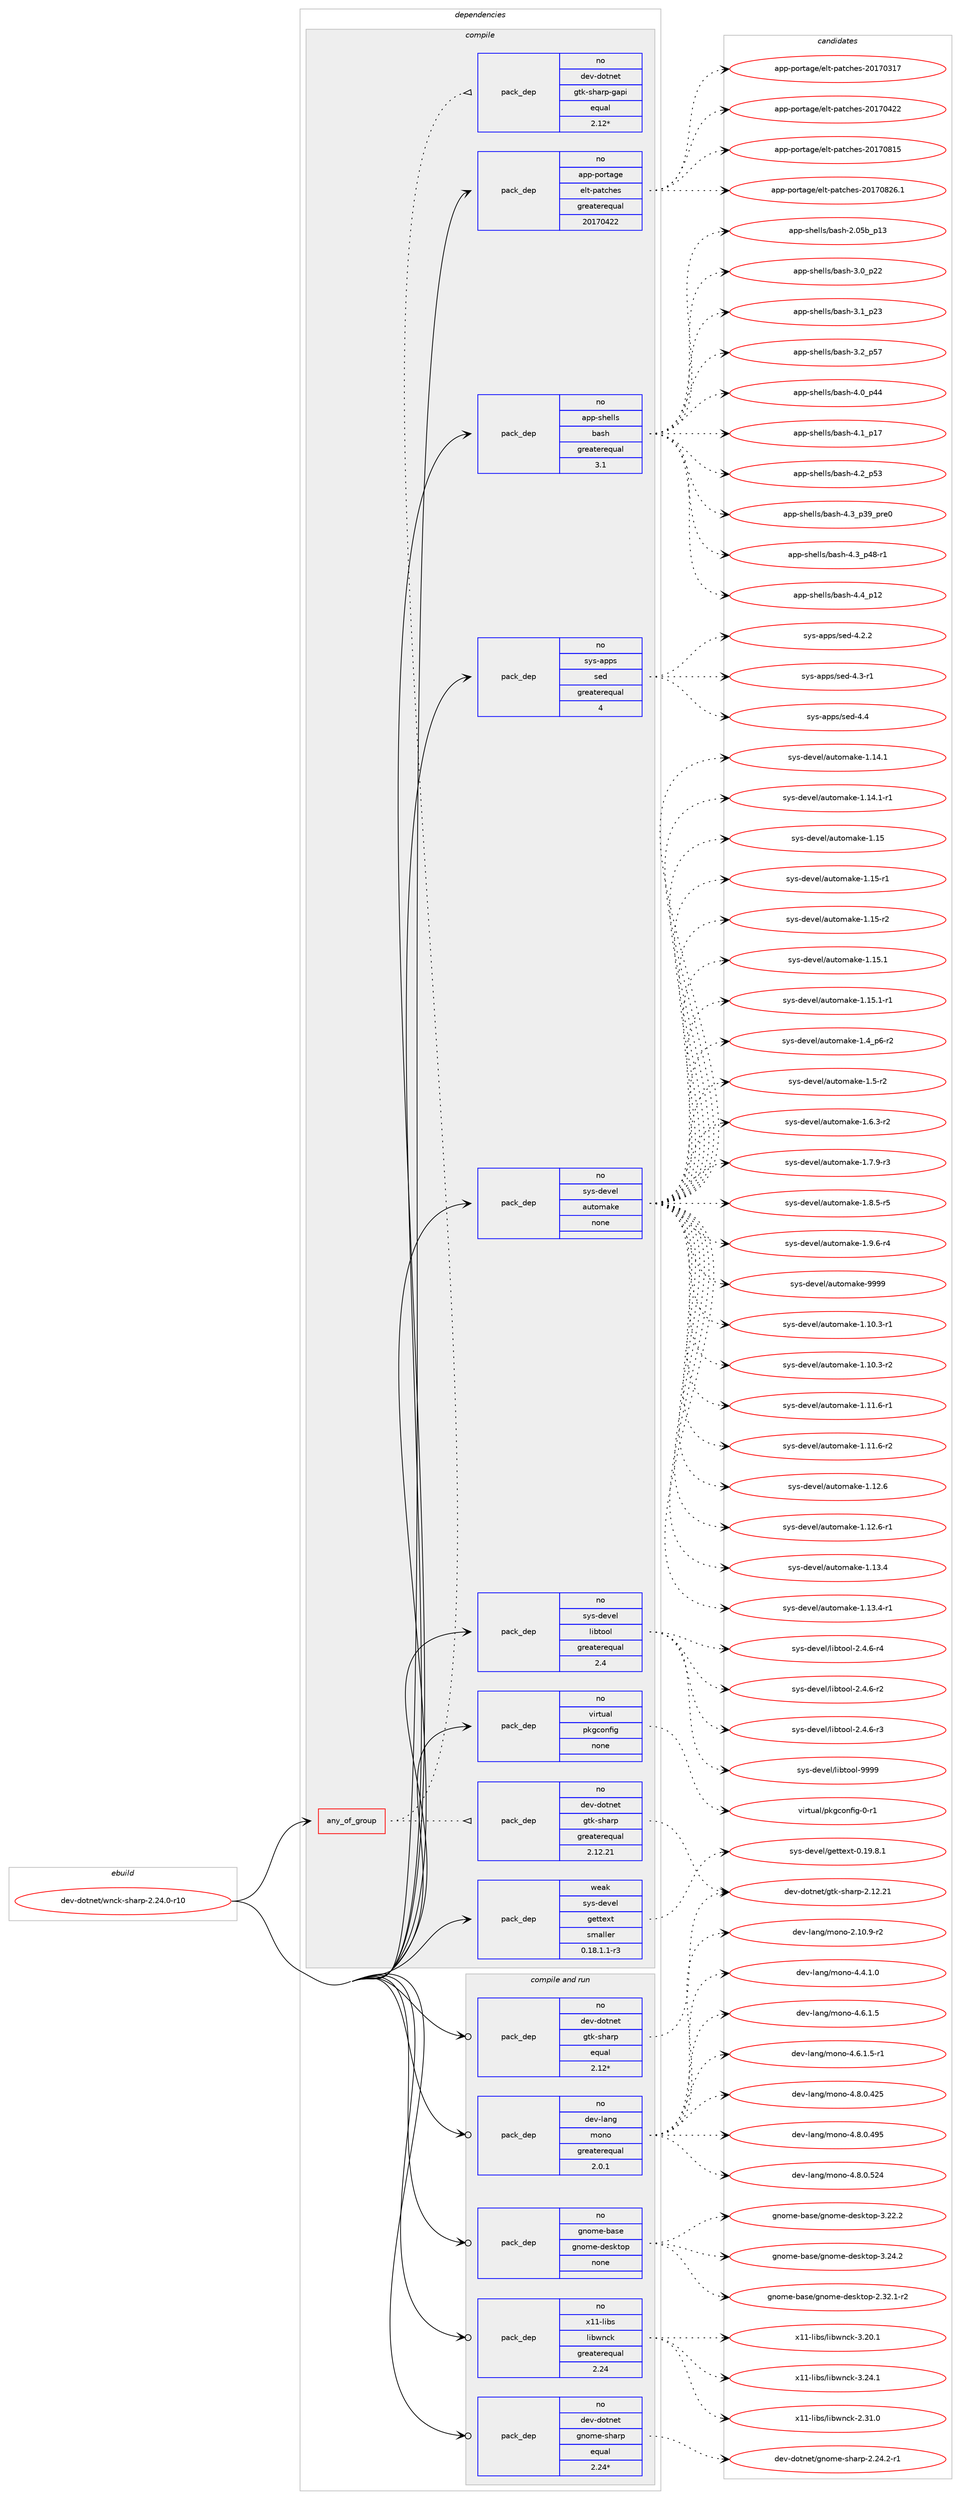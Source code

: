 digraph prolog {

# *************
# Graph options
# *************

newrank=true;
concentrate=true;
compound=true;
graph [rankdir=LR,fontname=Helvetica,fontsize=10,ranksep=1.5];#, ranksep=2.5, nodesep=0.2];
edge  [arrowhead=vee];
node  [fontname=Helvetica,fontsize=10];

# **********
# The ebuild
# **********

subgraph cluster_leftcol {
color=gray;
rank=same;
label=<<i>ebuild</i>>;
id [label="dev-dotnet/wnck-sharp-2.24.0-r10", color=red, width=4, href="../dev-dotnet/wnck-sharp-2.24.0-r10.svg"];
}

# ****************
# The dependencies
# ****************

subgraph cluster_midcol {
color=gray;
label=<<i>dependencies</i>>;
subgraph cluster_compile {
fillcolor="#eeeeee";
style=filled;
label=<<i>compile</i>>;
subgraph any1565 {
dependency71668 [label=<<TABLE BORDER="0" CELLBORDER="1" CELLSPACING="0" CELLPADDING="4"><TR><TD CELLPADDING="10">any_of_group</TD></TR></TABLE>>, shape=none, color=red];subgraph pack52598 {
dependency71669 [label=<<TABLE BORDER="0" CELLBORDER="1" CELLSPACING="0" CELLPADDING="4" WIDTH="220"><TR><TD ROWSPAN="6" CELLPADDING="30">pack_dep</TD></TR><TR><TD WIDTH="110">no</TD></TR><TR><TD>dev-dotnet</TD></TR><TR><TD>gtk-sharp</TD></TR><TR><TD>greaterequal</TD></TR><TR><TD>2.12.21</TD></TR></TABLE>>, shape=none, color=blue];
}
dependency71668:e -> dependency71669:w [weight=20,style="dotted",arrowhead="oinv"];
subgraph pack52599 {
dependency71670 [label=<<TABLE BORDER="0" CELLBORDER="1" CELLSPACING="0" CELLPADDING="4" WIDTH="220"><TR><TD ROWSPAN="6" CELLPADDING="30">pack_dep</TD></TR><TR><TD WIDTH="110">no</TD></TR><TR><TD>dev-dotnet</TD></TR><TR><TD>gtk-sharp-gapi</TD></TR><TR><TD>equal</TD></TR><TR><TD>2.12*</TD></TR></TABLE>>, shape=none, color=blue];
}
dependency71668:e -> dependency71670:w [weight=20,style="dotted",arrowhead="oinv"];
}
id:e -> dependency71668:w [weight=20,style="solid",arrowhead="vee"];
subgraph pack52600 {
dependency71671 [label=<<TABLE BORDER="0" CELLBORDER="1" CELLSPACING="0" CELLPADDING="4" WIDTH="220"><TR><TD ROWSPAN="6" CELLPADDING="30">pack_dep</TD></TR><TR><TD WIDTH="110">no</TD></TR><TR><TD>app-portage</TD></TR><TR><TD>elt-patches</TD></TR><TR><TD>greaterequal</TD></TR><TR><TD>20170422</TD></TR></TABLE>>, shape=none, color=blue];
}
id:e -> dependency71671:w [weight=20,style="solid",arrowhead="vee"];
subgraph pack52601 {
dependency71672 [label=<<TABLE BORDER="0" CELLBORDER="1" CELLSPACING="0" CELLPADDING="4" WIDTH="220"><TR><TD ROWSPAN="6" CELLPADDING="30">pack_dep</TD></TR><TR><TD WIDTH="110">no</TD></TR><TR><TD>app-shells</TD></TR><TR><TD>bash</TD></TR><TR><TD>greaterequal</TD></TR><TR><TD>3.1</TD></TR></TABLE>>, shape=none, color=blue];
}
id:e -> dependency71672:w [weight=20,style="solid",arrowhead="vee"];
subgraph pack52602 {
dependency71673 [label=<<TABLE BORDER="0" CELLBORDER="1" CELLSPACING="0" CELLPADDING="4" WIDTH="220"><TR><TD ROWSPAN="6" CELLPADDING="30">pack_dep</TD></TR><TR><TD WIDTH="110">no</TD></TR><TR><TD>sys-apps</TD></TR><TR><TD>sed</TD></TR><TR><TD>greaterequal</TD></TR><TR><TD>4</TD></TR></TABLE>>, shape=none, color=blue];
}
id:e -> dependency71673:w [weight=20,style="solid",arrowhead="vee"];
subgraph pack52603 {
dependency71674 [label=<<TABLE BORDER="0" CELLBORDER="1" CELLSPACING="0" CELLPADDING="4" WIDTH="220"><TR><TD ROWSPAN="6" CELLPADDING="30">pack_dep</TD></TR><TR><TD WIDTH="110">no</TD></TR><TR><TD>sys-devel</TD></TR><TR><TD>automake</TD></TR><TR><TD>none</TD></TR><TR><TD></TD></TR></TABLE>>, shape=none, color=blue];
}
id:e -> dependency71674:w [weight=20,style="solid",arrowhead="vee"];
subgraph pack52604 {
dependency71675 [label=<<TABLE BORDER="0" CELLBORDER="1" CELLSPACING="0" CELLPADDING="4" WIDTH="220"><TR><TD ROWSPAN="6" CELLPADDING="30">pack_dep</TD></TR><TR><TD WIDTH="110">no</TD></TR><TR><TD>sys-devel</TD></TR><TR><TD>libtool</TD></TR><TR><TD>greaterequal</TD></TR><TR><TD>2.4</TD></TR></TABLE>>, shape=none, color=blue];
}
id:e -> dependency71675:w [weight=20,style="solid",arrowhead="vee"];
subgraph pack52605 {
dependency71676 [label=<<TABLE BORDER="0" CELLBORDER="1" CELLSPACING="0" CELLPADDING="4" WIDTH="220"><TR><TD ROWSPAN="6" CELLPADDING="30">pack_dep</TD></TR><TR><TD WIDTH="110">no</TD></TR><TR><TD>virtual</TD></TR><TR><TD>pkgconfig</TD></TR><TR><TD>none</TD></TR><TR><TD></TD></TR></TABLE>>, shape=none, color=blue];
}
id:e -> dependency71676:w [weight=20,style="solid",arrowhead="vee"];
subgraph pack52606 {
dependency71677 [label=<<TABLE BORDER="0" CELLBORDER="1" CELLSPACING="0" CELLPADDING="4" WIDTH="220"><TR><TD ROWSPAN="6" CELLPADDING="30">pack_dep</TD></TR><TR><TD WIDTH="110">weak</TD></TR><TR><TD>sys-devel</TD></TR><TR><TD>gettext</TD></TR><TR><TD>smaller</TD></TR><TR><TD>0.18.1.1-r3</TD></TR></TABLE>>, shape=none, color=blue];
}
id:e -> dependency71677:w [weight=20,style="solid",arrowhead="vee"];
}
subgraph cluster_compileandrun {
fillcolor="#eeeeee";
style=filled;
label=<<i>compile and run</i>>;
subgraph pack52607 {
dependency71678 [label=<<TABLE BORDER="0" CELLBORDER="1" CELLSPACING="0" CELLPADDING="4" WIDTH="220"><TR><TD ROWSPAN="6" CELLPADDING="30">pack_dep</TD></TR><TR><TD WIDTH="110">no</TD></TR><TR><TD>dev-dotnet</TD></TR><TR><TD>gnome-sharp</TD></TR><TR><TD>equal</TD></TR><TR><TD>2.24*</TD></TR></TABLE>>, shape=none, color=blue];
}
id:e -> dependency71678:w [weight=20,style="solid",arrowhead="odotvee"];
subgraph pack52608 {
dependency71679 [label=<<TABLE BORDER="0" CELLBORDER="1" CELLSPACING="0" CELLPADDING="4" WIDTH="220"><TR><TD ROWSPAN="6" CELLPADDING="30">pack_dep</TD></TR><TR><TD WIDTH="110">no</TD></TR><TR><TD>dev-dotnet</TD></TR><TR><TD>gtk-sharp</TD></TR><TR><TD>equal</TD></TR><TR><TD>2.12*</TD></TR></TABLE>>, shape=none, color=blue];
}
id:e -> dependency71679:w [weight=20,style="solid",arrowhead="odotvee"];
subgraph pack52609 {
dependency71680 [label=<<TABLE BORDER="0" CELLBORDER="1" CELLSPACING="0" CELLPADDING="4" WIDTH="220"><TR><TD ROWSPAN="6" CELLPADDING="30">pack_dep</TD></TR><TR><TD WIDTH="110">no</TD></TR><TR><TD>dev-lang</TD></TR><TR><TD>mono</TD></TR><TR><TD>greaterequal</TD></TR><TR><TD>2.0.1</TD></TR></TABLE>>, shape=none, color=blue];
}
id:e -> dependency71680:w [weight=20,style="solid",arrowhead="odotvee"];
subgraph pack52610 {
dependency71681 [label=<<TABLE BORDER="0" CELLBORDER="1" CELLSPACING="0" CELLPADDING="4" WIDTH="220"><TR><TD ROWSPAN="6" CELLPADDING="30">pack_dep</TD></TR><TR><TD WIDTH="110">no</TD></TR><TR><TD>gnome-base</TD></TR><TR><TD>gnome-desktop</TD></TR><TR><TD>none</TD></TR><TR><TD></TD></TR></TABLE>>, shape=none, color=blue];
}
id:e -> dependency71681:w [weight=20,style="solid",arrowhead="odotvee"];
subgraph pack52611 {
dependency71682 [label=<<TABLE BORDER="0" CELLBORDER="1" CELLSPACING="0" CELLPADDING="4" WIDTH="220"><TR><TD ROWSPAN="6" CELLPADDING="30">pack_dep</TD></TR><TR><TD WIDTH="110">no</TD></TR><TR><TD>x11-libs</TD></TR><TR><TD>libwnck</TD></TR><TR><TD>greaterequal</TD></TR><TR><TD>2.24</TD></TR></TABLE>>, shape=none, color=blue];
}
id:e -> dependency71682:w [weight=20,style="solid",arrowhead="odotvee"];
}
subgraph cluster_run {
fillcolor="#eeeeee";
style=filled;
label=<<i>run</i>>;
}
}

# **************
# The candidates
# **************

subgraph cluster_choices {
rank=same;
color=gray;
label=<<i>candidates</i>>;

subgraph choice52598 {
color=black;
nodesep=1;
choice100101118451001111161101011164710311610745115104971141124550464950465049 [label="dev-dotnet/gtk-sharp-2.12.21", color=red, width=4,href="../dev-dotnet/gtk-sharp-2.12.21.svg"];
dependency71669:e -> choice100101118451001111161101011164710311610745115104971141124550464950465049:w [style=dotted,weight="100"];
}
subgraph choice52599 {
color=black;
nodesep=1;
}
subgraph choice52600 {
color=black;
nodesep=1;
choice97112112451121111141169710310147101108116451129711699104101115455048495548514955 [label="app-portage/elt-patches-20170317", color=red, width=4,href="../app-portage/elt-patches-20170317.svg"];
choice97112112451121111141169710310147101108116451129711699104101115455048495548525050 [label="app-portage/elt-patches-20170422", color=red, width=4,href="../app-portage/elt-patches-20170422.svg"];
choice97112112451121111141169710310147101108116451129711699104101115455048495548564953 [label="app-portage/elt-patches-20170815", color=red, width=4,href="../app-portage/elt-patches-20170815.svg"];
choice971121124511211111411697103101471011081164511297116991041011154550484955485650544649 [label="app-portage/elt-patches-20170826.1", color=red, width=4,href="../app-portage/elt-patches-20170826.1.svg"];
dependency71671:e -> choice97112112451121111141169710310147101108116451129711699104101115455048495548514955:w [style=dotted,weight="100"];
dependency71671:e -> choice97112112451121111141169710310147101108116451129711699104101115455048495548525050:w [style=dotted,weight="100"];
dependency71671:e -> choice97112112451121111141169710310147101108116451129711699104101115455048495548564953:w [style=dotted,weight="100"];
dependency71671:e -> choice971121124511211111411697103101471011081164511297116991041011154550484955485650544649:w [style=dotted,weight="100"];
}
subgraph choice52601 {
color=black;
nodesep=1;
choice9711211245115104101108108115479897115104455046485398951124951 [label="app-shells/bash-2.05b_p13", color=red, width=4,href="../app-shells/bash-2.05b_p13.svg"];
choice971121124511510410110810811547989711510445514648951125050 [label="app-shells/bash-3.0_p22", color=red, width=4,href="../app-shells/bash-3.0_p22.svg"];
choice971121124511510410110810811547989711510445514649951125051 [label="app-shells/bash-3.1_p23", color=red, width=4,href="../app-shells/bash-3.1_p23.svg"];
choice971121124511510410110810811547989711510445514650951125355 [label="app-shells/bash-3.2_p57", color=red, width=4,href="../app-shells/bash-3.2_p57.svg"];
choice971121124511510410110810811547989711510445524648951125252 [label="app-shells/bash-4.0_p44", color=red, width=4,href="../app-shells/bash-4.0_p44.svg"];
choice971121124511510410110810811547989711510445524649951124955 [label="app-shells/bash-4.1_p17", color=red, width=4,href="../app-shells/bash-4.1_p17.svg"];
choice971121124511510410110810811547989711510445524650951125351 [label="app-shells/bash-4.2_p53", color=red, width=4,href="../app-shells/bash-4.2_p53.svg"];
choice9711211245115104101108108115479897115104455246519511251579511211410148 [label="app-shells/bash-4.3_p39_pre0", color=red, width=4,href="../app-shells/bash-4.3_p39_pre0.svg"];
choice9711211245115104101108108115479897115104455246519511252564511449 [label="app-shells/bash-4.3_p48-r1", color=red, width=4,href="../app-shells/bash-4.3_p48-r1.svg"];
choice971121124511510410110810811547989711510445524652951124950 [label="app-shells/bash-4.4_p12", color=red, width=4,href="../app-shells/bash-4.4_p12.svg"];
dependency71672:e -> choice9711211245115104101108108115479897115104455046485398951124951:w [style=dotted,weight="100"];
dependency71672:e -> choice971121124511510410110810811547989711510445514648951125050:w [style=dotted,weight="100"];
dependency71672:e -> choice971121124511510410110810811547989711510445514649951125051:w [style=dotted,weight="100"];
dependency71672:e -> choice971121124511510410110810811547989711510445514650951125355:w [style=dotted,weight="100"];
dependency71672:e -> choice971121124511510410110810811547989711510445524648951125252:w [style=dotted,weight="100"];
dependency71672:e -> choice971121124511510410110810811547989711510445524649951124955:w [style=dotted,weight="100"];
dependency71672:e -> choice971121124511510410110810811547989711510445524650951125351:w [style=dotted,weight="100"];
dependency71672:e -> choice9711211245115104101108108115479897115104455246519511251579511211410148:w [style=dotted,weight="100"];
dependency71672:e -> choice9711211245115104101108108115479897115104455246519511252564511449:w [style=dotted,weight="100"];
dependency71672:e -> choice971121124511510410110810811547989711510445524652951124950:w [style=dotted,weight="100"];
}
subgraph choice52602 {
color=black;
nodesep=1;
choice115121115459711211211547115101100455246504650 [label="sys-apps/sed-4.2.2", color=red, width=4,href="../sys-apps/sed-4.2.2.svg"];
choice115121115459711211211547115101100455246514511449 [label="sys-apps/sed-4.3-r1", color=red, width=4,href="../sys-apps/sed-4.3-r1.svg"];
choice11512111545971121121154711510110045524652 [label="sys-apps/sed-4.4", color=red, width=4,href="../sys-apps/sed-4.4.svg"];
dependency71673:e -> choice115121115459711211211547115101100455246504650:w [style=dotted,weight="100"];
dependency71673:e -> choice115121115459711211211547115101100455246514511449:w [style=dotted,weight="100"];
dependency71673:e -> choice11512111545971121121154711510110045524652:w [style=dotted,weight="100"];
}
subgraph choice52603 {
color=black;
nodesep=1;
choice11512111545100101118101108479711711611110997107101454946494846514511449 [label="sys-devel/automake-1.10.3-r1", color=red, width=4,href="../sys-devel/automake-1.10.3-r1.svg"];
choice11512111545100101118101108479711711611110997107101454946494846514511450 [label="sys-devel/automake-1.10.3-r2", color=red, width=4,href="../sys-devel/automake-1.10.3-r2.svg"];
choice11512111545100101118101108479711711611110997107101454946494946544511449 [label="sys-devel/automake-1.11.6-r1", color=red, width=4,href="../sys-devel/automake-1.11.6-r1.svg"];
choice11512111545100101118101108479711711611110997107101454946494946544511450 [label="sys-devel/automake-1.11.6-r2", color=red, width=4,href="../sys-devel/automake-1.11.6-r2.svg"];
choice1151211154510010111810110847971171161111099710710145494649504654 [label="sys-devel/automake-1.12.6", color=red, width=4,href="../sys-devel/automake-1.12.6.svg"];
choice11512111545100101118101108479711711611110997107101454946495046544511449 [label="sys-devel/automake-1.12.6-r1", color=red, width=4,href="../sys-devel/automake-1.12.6-r1.svg"];
choice1151211154510010111810110847971171161111099710710145494649514652 [label="sys-devel/automake-1.13.4", color=red, width=4,href="../sys-devel/automake-1.13.4.svg"];
choice11512111545100101118101108479711711611110997107101454946495146524511449 [label="sys-devel/automake-1.13.4-r1", color=red, width=4,href="../sys-devel/automake-1.13.4-r1.svg"];
choice1151211154510010111810110847971171161111099710710145494649524649 [label="sys-devel/automake-1.14.1", color=red, width=4,href="../sys-devel/automake-1.14.1.svg"];
choice11512111545100101118101108479711711611110997107101454946495246494511449 [label="sys-devel/automake-1.14.1-r1", color=red, width=4,href="../sys-devel/automake-1.14.1-r1.svg"];
choice115121115451001011181011084797117116111109971071014549464953 [label="sys-devel/automake-1.15", color=red, width=4,href="../sys-devel/automake-1.15.svg"];
choice1151211154510010111810110847971171161111099710710145494649534511449 [label="sys-devel/automake-1.15-r1", color=red, width=4,href="../sys-devel/automake-1.15-r1.svg"];
choice1151211154510010111810110847971171161111099710710145494649534511450 [label="sys-devel/automake-1.15-r2", color=red, width=4,href="../sys-devel/automake-1.15-r2.svg"];
choice1151211154510010111810110847971171161111099710710145494649534649 [label="sys-devel/automake-1.15.1", color=red, width=4,href="../sys-devel/automake-1.15.1.svg"];
choice11512111545100101118101108479711711611110997107101454946495346494511449 [label="sys-devel/automake-1.15.1-r1", color=red, width=4,href="../sys-devel/automake-1.15.1-r1.svg"];
choice115121115451001011181011084797117116111109971071014549465295112544511450 [label="sys-devel/automake-1.4_p6-r2", color=red, width=4,href="../sys-devel/automake-1.4_p6-r2.svg"];
choice11512111545100101118101108479711711611110997107101454946534511450 [label="sys-devel/automake-1.5-r2", color=red, width=4,href="../sys-devel/automake-1.5-r2.svg"];
choice115121115451001011181011084797117116111109971071014549465446514511450 [label="sys-devel/automake-1.6.3-r2", color=red, width=4,href="../sys-devel/automake-1.6.3-r2.svg"];
choice115121115451001011181011084797117116111109971071014549465546574511451 [label="sys-devel/automake-1.7.9-r3", color=red, width=4,href="../sys-devel/automake-1.7.9-r3.svg"];
choice115121115451001011181011084797117116111109971071014549465646534511453 [label="sys-devel/automake-1.8.5-r5", color=red, width=4,href="../sys-devel/automake-1.8.5-r5.svg"];
choice115121115451001011181011084797117116111109971071014549465746544511452 [label="sys-devel/automake-1.9.6-r4", color=red, width=4,href="../sys-devel/automake-1.9.6-r4.svg"];
choice115121115451001011181011084797117116111109971071014557575757 [label="sys-devel/automake-9999", color=red, width=4,href="../sys-devel/automake-9999.svg"];
dependency71674:e -> choice11512111545100101118101108479711711611110997107101454946494846514511449:w [style=dotted,weight="100"];
dependency71674:e -> choice11512111545100101118101108479711711611110997107101454946494846514511450:w [style=dotted,weight="100"];
dependency71674:e -> choice11512111545100101118101108479711711611110997107101454946494946544511449:w [style=dotted,weight="100"];
dependency71674:e -> choice11512111545100101118101108479711711611110997107101454946494946544511450:w [style=dotted,weight="100"];
dependency71674:e -> choice1151211154510010111810110847971171161111099710710145494649504654:w [style=dotted,weight="100"];
dependency71674:e -> choice11512111545100101118101108479711711611110997107101454946495046544511449:w [style=dotted,weight="100"];
dependency71674:e -> choice1151211154510010111810110847971171161111099710710145494649514652:w [style=dotted,weight="100"];
dependency71674:e -> choice11512111545100101118101108479711711611110997107101454946495146524511449:w [style=dotted,weight="100"];
dependency71674:e -> choice1151211154510010111810110847971171161111099710710145494649524649:w [style=dotted,weight="100"];
dependency71674:e -> choice11512111545100101118101108479711711611110997107101454946495246494511449:w [style=dotted,weight="100"];
dependency71674:e -> choice115121115451001011181011084797117116111109971071014549464953:w [style=dotted,weight="100"];
dependency71674:e -> choice1151211154510010111810110847971171161111099710710145494649534511449:w [style=dotted,weight="100"];
dependency71674:e -> choice1151211154510010111810110847971171161111099710710145494649534511450:w [style=dotted,weight="100"];
dependency71674:e -> choice1151211154510010111810110847971171161111099710710145494649534649:w [style=dotted,weight="100"];
dependency71674:e -> choice11512111545100101118101108479711711611110997107101454946495346494511449:w [style=dotted,weight="100"];
dependency71674:e -> choice115121115451001011181011084797117116111109971071014549465295112544511450:w [style=dotted,weight="100"];
dependency71674:e -> choice11512111545100101118101108479711711611110997107101454946534511450:w [style=dotted,weight="100"];
dependency71674:e -> choice115121115451001011181011084797117116111109971071014549465446514511450:w [style=dotted,weight="100"];
dependency71674:e -> choice115121115451001011181011084797117116111109971071014549465546574511451:w [style=dotted,weight="100"];
dependency71674:e -> choice115121115451001011181011084797117116111109971071014549465646534511453:w [style=dotted,weight="100"];
dependency71674:e -> choice115121115451001011181011084797117116111109971071014549465746544511452:w [style=dotted,weight="100"];
dependency71674:e -> choice115121115451001011181011084797117116111109971071014557575757:w [style=dotted,weight="100"];
}
subgraph choice52604 {
color=black;
nodesep=1;
choice1151211154510010111810110847108105981161111111084550465246544511450 [label="sys-devel/libtool-2.4.6-r2", color=red, width=4,href="../sys-devel/libtool-2.4.6-r2.svg"];
choice1151211154510010111810110847108105981161111111084550465246544511451 [label="sys-devel/libtool-2.4.6-r3", color=red, width=4,href="../sys-devel/libtool-2.4.6-r3.svg"];
choice1151211154510010111810110847108105981161111111084550465246544511452 [label="sys-devel/libtool-2.4.6-r4", color=red, width=4,href="../sys-devel/libtool-2.4.6-r4.svg"];
choice1151211154510010111810110847108105981161111111084557575757 [label="sys-devel/libtool-9999", color=red, width=4,href="../sys-devel/libtool-9999.svg"];
dependency71675:e -> choice1151211154510010111810110847108105981161111111084550465246544511450:w [style=dotted,weight="100"];
dependency71675:e -> choice1151211154510010111810110847108105981161111111084550465246544511451:w [style=dotted,weight="100"];
dependency71675:e -> choice1151211154510010111810110847108105981161111111084550465246544511452:w [style=dotted,weight="100"];
dependency71675:e -> choice1151211154510010111810110847108105981161111111084557575757:w [style=dotted,weight="100"];
}
subgraph choice52605 {
color=black;
nodesep=1;
choice11810511411611797108471121071039911111010210510345484511449 [label="virtual/pkgconfig-0-r1", color=red, width=4,href="../virtual/pkgconfig-0-r1.svg"];
dependency71676:e -> choice11810511411611797108471121071039911111010210510345484511449:w [style=dotted,weight="100"];
}
subgraph choice52606 {
color=black;
nodesep=1;
choice1151211154510010111810110847103101116116101120116454846495746564649 [label="sys-devel/gettext-0.19.8.1", color=red, width=4,href="../sys-devel/gettext-0.19.8.1.svg"];
dependency71677:e -> choice1151211154510010111810110847103101116116101120116454846495746564649:w [style=dotted,weight="100"];
}
subgraph choice52607 {
color=black;
nodesep=1;
choice10010111845100111116110101116471031101111091014511510497114112455046505246504511449 [label="dev-dotnet/gnome-sharp-2.24.2-r1", color=red, width=4,href="../dev-dotnet/gnome-sharp-2.24.2-r1.svg"];
dependency71678:e -> choice10010111845100111116110101116471031101111091014511510497114112455046505246504511449:w [style=dotted,weight="100"];
}
subgraph choice52608 {
color=black;
nodesep=1;
choice100101118451001111161101011164710311610745115104971141124550464950465049 [label="dev-dotnet/gtk-sharp-2.12.21", color=red, width=4,href="../dev-dotnet/gtk-sharp-2.12.21.svg"];
dependency71679:e -> choice100101118451001111161101011164710311610745115104971141124550464950465049:w [style=dotted,weight="100"];
}
subgraph choice52609 {
color=black;
nodesep=1;
choice100101118451089711010347109111110111455046494846574511450 [label="dev-lang/mono-2.10.9-r2", color=red, width=4,href="../dev-lang/mono-2.10.9-r2.svg"];
choice1001011184510897110103471091111101114552465246494648 [label="dev-lang/mono-4.4.1.0", color=red, width=4,href="../dev-lang/mono-4.4.1.0.svg"];
choice1001011184510897110103471091111101114552465446494653 [label="dev-lang/mono-4.6.1.5", color=red, width=4,href="../dev-lang/mono-4.6.1.5.svg"];
choice10010111845108971101034710911111011145524654464946534511449 [label="dev-lang/mono-4.6.1.5-r1", color=red, width=4,href="../dev-lang/mono-4.6.1.5-r1.svg"];
choice10010111845108971101034710911111011145524656464846525053 [label="dev-lang/mono-4.8.0.425", color=red, width=4,href="../dev-lang/mono-4.8.0.425.svg"];
choice10010111845108971101034710911111011145524656464846525753 [label="dev-lang/mono-4.8.0.495", color=red, width=4,href="../dev-lang/mono-4.8.0.495.svg"];
choice10010111845108971101034710911111011145524656464846535052 [label="dev-lang/mono-4.8.0.524", color=red, width=4,href="../dev-lang/mono-4.8.0.524.svg"];
dependency71680:e -> choice100101118451089711010347109111110111455046494846574511450:w [style=dotted,weight="100"];
dependency71680:e -> choice1001011184510897110103471091111101114552465246494648:w [style=dotted,weight="100"];
dependency71680:e -> choice1001011184510897110103471091111101114552465446494653:w [style=dotted,weight="100"];
dependency71680:e -> choice10010111845108971101034710911111011145524654464946534511449:w [style=dotted,weight="100"];
dependency71680:e -> choice10010111845108971101034710911111011145524656464846525053:w [style=dotted,weight="100"];
dependency71680:e -> choice10010111845108971101034710911111011145524656464846525753:w [style=dotted,weight="100"];
dependency71680:e -> choice10010111845108971101034710911111011145524656464846535052:w [style=dotted,weight="100"];
}
subgraph choice52610 {
color=black;
nodesep=1;
choice1031101111091014598971151014710311011110910145100101115107116111112455046515046494511450 [label="gnome-base/gnome-desktop-2.32.1-r2", color=red, width=4,href="../gnome-base/gnome-desktop-2.32.1-r2.svg"];
choice103110111109101459897115101471031101111091014510010111510711611111245514650504650 [label="gnome-base/gnome-desktop-3.22.2", color=red, width=4,href="../gnome-base/gnome-desktop-3.22.2.svg"];
choice103110111109101459897115101471031101111091014510010111510711611111245514650524650 [label="gnome-base/gnome-desktop-3.24.2", color=red, width=4,href="../gnome-base/gnome-desktop-3.24.2.svg"];
dependency71681:e -> choice1031101111091014598971151014710311011110910145100101115107116111112455046515046494511450:w [style=dotted,weight="100"];
dependency71681:e -> choice103110111109101459897115101471031101111091014510010111510711611111245514650504650:w [style=dotted,weight="100"];
dependency71681:e -> choice103110111109101459897115101471031101111091014510010111510711611111245514650524650:w [style=dotted,weight="100"];
}
subgraph choice52611 {
color=black;
nodesep=1;
choice1204949451081059811547108105981191109910745504651494648 [label="x11-libs/libwnck-2.31.0", color=red, width=4,href="../x11-libs/libwnck-2.31.0.svg"];
choice1204949451081059811547108105981191109910745514650484649 [label="x11-libs/libwnck-3.20.1", color=red, width=4,href="../x11-libs/libwnck-3.20.1.svg"];
choice1204949451081059811547108105981191109910745514650524649 [label="x11-libs/libwnck-3.24.1", color=red, width=4,href="../x11-libs/libwnck-3.24.1.svg"];
dependency71682:e -> choice1204949451081059811547108105981191109910745504651494648:w [style=dotted,weight="100"];
dependency71682:e -> choice1204949451081059811547108105981191109910745514650484649:w [style=dotted,weight="100"];
dependency71682:e -> choice1204949451081059811547108105981191109910745514650524649:w [style=dotted,weight="100"];
}
}

}
